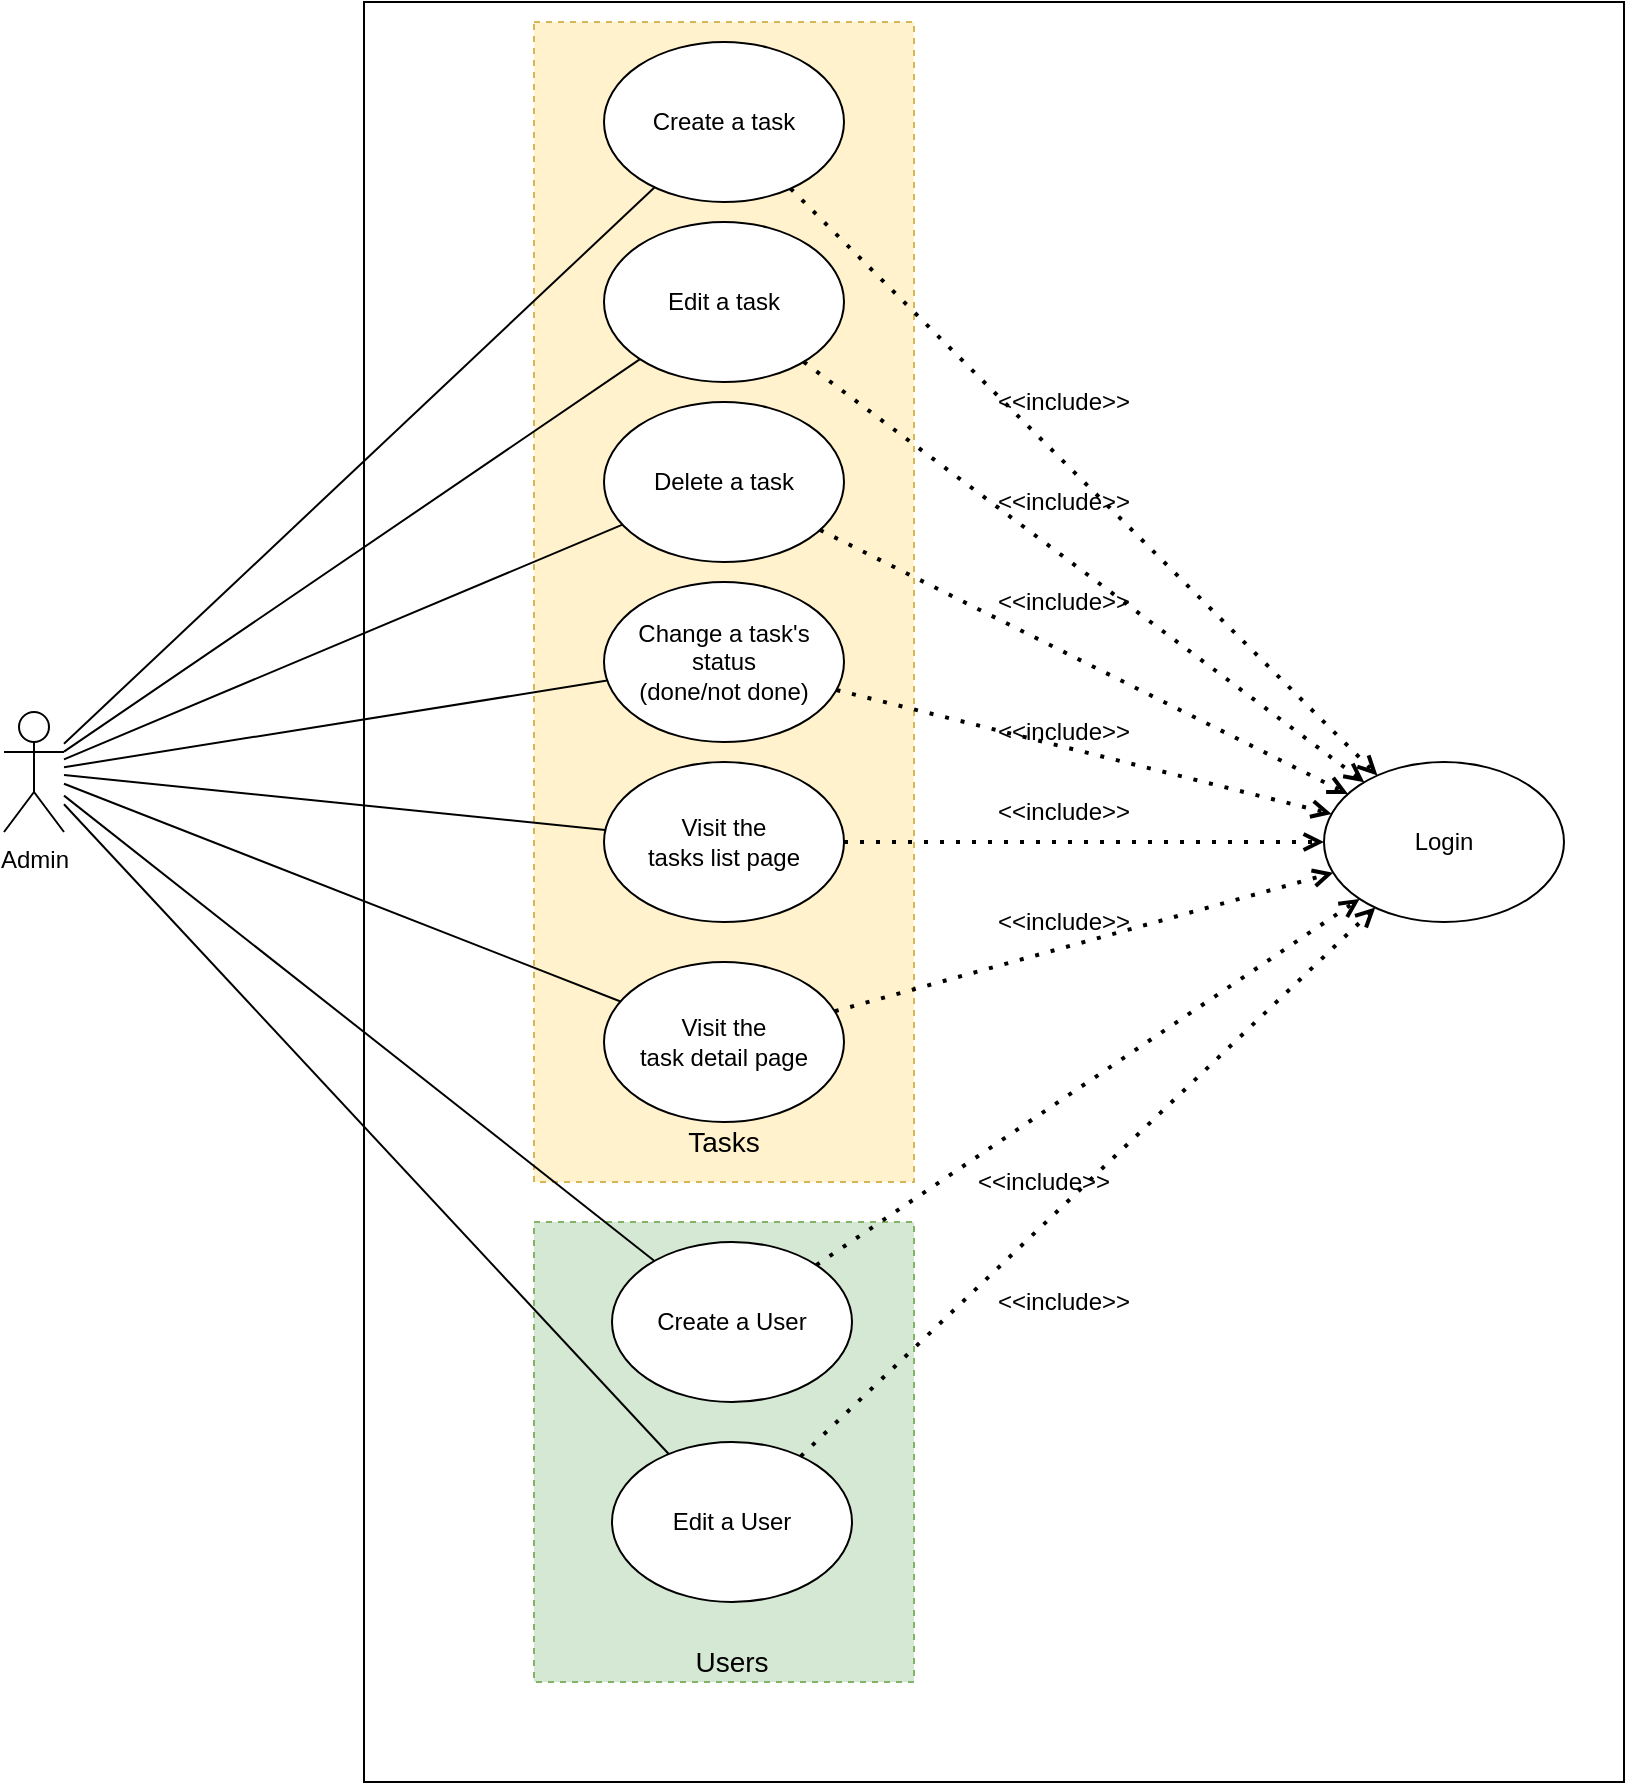 <mxfile version="13.7.3" type="device"><diagram id="B_X0dBh9j1_vFim6Fa3n" name="Page-1"><mxGraphModel dx="2234" dy="816" grid="1" gridSize="10" guides="1" tooltips="1" connect="1" arrows="1" fold="1" page="1" pageScale="1" pageWidth="827" pageHeight="1169" math="0" shadow="0"><root><mxCell id="0"/><mxCell id="1" parent="0"/><mxCell id="yyBldPOUutpvyGCd1Kn2-1" value="" style="rounded=0;whiteSpace=wrap;html=1;" vertex="1" parent="1"><mxGeometry x="270" y="190" width="630" height="890" as="geometry"/></mxCell><mxCell id="yyBldPOUutpvyGCd1Kn2-2" value="" style="rounded=0;whiteSpace=wrap;html=1;dashed=1;fillColor=#fff2cc;strokeColor=#d6b656;" vertex="1" parent="1"><mxGeometry x="355" y="200" width="190" height="580" as="geometry"/></mxCell><mxCell id="yyBldPOUutpvyGCd1Kn2-3" value="" style="rounded=0;whiteSpace=wrap;html=1;dashed=1;fillColor=#d5e8d4;strokeColor=#82b366;" vertex="1" parent="1"><mxGeometry x="355" y="800" width="190" height="230" as="geometry"/></mxCell><mxCell id="yyBldPOUutpvyGCd1Kn2-4" value="Admin" style="shape=umlActor;verticalLabelPosition=bottom;verticalAlign=top;html=1;outlineConnect=0;" vertex="1" parent="1"><mxGeometry x="90" y="545" width="30" height="60" as="geometry"/></mxCell><mxCell id="yyBldPOUutpvyGCd1Kn2-6" value="Create a User" style="ellipse;whiteSpace=wrap;html=1;" vertex="1" parent="1"><mxGeometry x="394" y="810" width="120" height="80" as="geometry"/></mxCell><mxCell id="yyBldPOUutpvyGCd1Kn2-7" value="Edit a User" style="ellipse;whiteSpace=wrap;html=1;" vertex="1" parent="1"><mxGeometry x="394" y="910" width="120" height="80" as="geometry"/></mxCell><mxCell id="yyBldPOUutpvyGCd1Kn2-8" value="Create a task" style="ellipse;whiteSpace=wrap;html=1;" vertex="1" parent="1"><mxGeometry x="390" y="210" width="120" height="80" as="geometry"/></mxCell><mxCell id="yyBldPOUutpvyGCd1Kn2-9" value="Edit a task" style="ellipse;whiteSpace=wrap;html=1;" vertex="1" parent="1"><mxGeometry x="390" y="300" width="120" height="80" as="geometry"/></mxCell><mxCell id="yyBldPOUutpvyGCd1Kn2-10" value="Delete a task" style="ellipse;whiteSpace=wrap;html=1;" vertex="1" parent="1"><mxGeometry x="390" y="390" width="120" height="80" as="geometry"/></mxCell><mxCell id="yyBldPOUutpvyGCd1Kn2-11" value="Change a task's status &lt;br&gt;(done/not done)" style="ellipse;whiteSpace=wrap;html=1;" vertex="1" parent="1"><mxGeometry x="390" y="480" width="120" height="80" as="geometry"/></mxCell><mxCell id="yyBldPOUutpvyGCd1Kn2-13" value="" style="endArrow=none;html=1;" edge="1" parent="1" source="yyBldPOUutpvyGCd1Kn2-4" target="yyBldPOUutpvyGCd1Kn2-8"><mxGeometry width="50" height="50" relative="1" as="geometry"><mxPoint x="210" y="400.588" as="sourcePoint"/><mxPoint x="376.308" y="317.415" as="targetPoint"/></mxGeometry></mxCell><mxCell id="yyBldPOUutpvyGCd1Kn2-14" value="" style="endArrow=none;html=1;" edge="1" parent="1" source="yyBldPOUutpvyGCd1Kn2-4" target="yyBldPOUutpvyGCd1Kn2-9"><mxGeometry width="50" height="50" relative="1" as="geometry"><mxPoint x="210" y="405.882" as="sourcePoint"/><mxPoint x="415.01" y="296.465" as="targetPoint"/></mxGeometry></mxCell><mxCell id="yyBldPOUutpvyGCd1Kn2-15" value="" style="endArrow=none;html=1;" edge="1" parent="1" source="yyBldPOUutpvyGCd1Kn2-4" target="yyBldPOUutpvyGCd1Kn2-10"><mxGeometry width="50" height="50" relative="1" as="geometry"><mxPoint x="210" y="411.176" as="sourcePoint"/><mxPoint x="425.01" y="306.465" as="targetPoint"/></mxGeometry></mxCell><mxCell id="yyBldPOUutpvyGCd1Kn2-16" value="" style="endArrow=none;html=1;" edge="1" parent="1" source="yyBldPOUutpvyGCd1Kn2-4" target="yyBldPOUutpvyGCd1Kn2-11"><mxGeometry width="50" height="50" relative="1" as="geometry"><mxPoint x="210" y="416.471" as="sourcePoint"/><mxPoint x="435.01" y="316.465" as="targetPoint"/></mxGeometry></mxCell><mxCell id="yyBldPOUutpvyGCd1Kn2-17" value="" style="endArrow=none;html=1;" edge="1" parent="1" source="yyBldPOUutpvyGCd1Kn2-4" target="yyBldPOUutpvyGCd1Kn2-7"><mxGeometry width="50" height="50" relative="1" as="geometry"><mxPoint x="250" y="441.176" as="sourcePoint"/><mxPoint x="445.01" y="326.465" as="targetPoint"/></mxGeometry></mxCell><mxCell id="yyBldPOUutpvyGCd1Kn2-18" value="" style="endArrow=none;html=1;" edge="1" parent="1" source="yyBldPOUutpvyGCd1Kn2-4" target="yyBldPOUutpvyGCd1Kn2-6"><mxGeometry width="50" height="50" relative="1" as="geometry"><mxPoint x="260" y="451.176" as="sourcePoint"/><mxPoint x="455.01" y="336.465" as="targetPoint"/></mxGeometry></mxCell><mxCell id="yyBldPOUutpvyGCd1Kn2-19" value="Users" style="text;html=1;strokeColor=none;fillColor=none;align=center;verticalAlign=middle;whiteSpace=wrap;rounded=0;dashed=1;fontSize=14;" vertex="1" parent="1"><mxGeometry x="414" y="1010" width="80" height="20" as="geometry"/></mxCell><mxCell id="yyBldPOUutpvyGCd1Kn2-20" value="Tasks" style="text;html=1;strokeColor=none;fillColor=none;align=center;verticalAlign=middle;whiteSpace=wrap;rounded=0;dashed=1;fontSize=14;" vertex="1" parent="1"><mxGeometry x="430" y="750" width="40" height="20" as="geometry"/></mxCell><mxCell id="yyBldPOUutpvyGCd1Kn2-21" value="Login" style="ellipse;whiteSpace=wrap;html=1;" vertex="1" parent="1"><mxGeometry x="750" y="570" width="120" height="80" as="geometry"/></mxCell><mxCell id="yyBldPOUutpvyGCd1Kn2-22" value="" style="endArrow=open;dashed=1;html=1;dashPattern=1 3;strokeWidth=2;startArrow=none;startFill=0;endFill=0;" edge="1" parent="1" source="yyBldPOUutpvyGCd1Kn2-7" target="yyBldPOUutpvyGCd1Kn2-21"><mxGeometry width="50" height="50" relative="1" as="geometry"><mxPoint x="444.009" y="724.986" as="sourcePoint"/><mxPoint x="700.979" y="415.01" as="targetPoint"/></mxGeometry></mxCell><mxCell id="yyBldPOUutpvyGCd1Kn2-23" value="" style="endArrow=open;dashed=1;html=1;dashPattern=1 3;strokeWidth=2;startArrow=none;startFill=0;endFill=0;" edge="1" parent="1" source="yyBldPOUutpvyGCd1Kn2-6" target="yyBldPOUutpvyGCd1Kn2-21"><mxGeometry width="50" height="50" relative="1" as="geometry"><mxPoint x="506.193" y="788.097" as="sourcePoint"/><mxPoint x="740.755" y="581.877" as="targetPoint"/></mxGeometry></mxCell><mxCell id="yyBldPOUutpvyGCd1Kn2-24" value="" style="endArrow=open;dashed=1;html=1;dashPattern=1 3;strokeWidth=2;startArrow=none;startFill=0;endFill=0;" edge="1" parent="1" source="yyBldPOUutpvyGCd1Kn2-11" target="yyBldPOUutpvyGCd1Kn2-21"><mxGeometry width="50" height="50" relative="1" as="geometry"><mxPoint x="516.151" y="694.439" as="sourcePoint"/><mxPoint x="730.845" y="575.558" as="targetPoint"/></mxGeometry></mxCell><mxCell id="yyBldPOUutpvyGCd1Kn2-25" value="" style="endArrow=open;dashed=1;html=1;dashPattern=1 3;strokeWidth=2;startArrow=none;startFill=0;endFill=0;" edge="1" parent="1" source="yyBldPOUutpvyGCd1Kn2-10" target="yyBldPOUutpvyGCd1Kn2-21"><mxGeometry width="50" height="50" relative="1" as="geometry"><mxPoint x="526.151" y="704.439" as="sourcePoint"/><mxPoint x="740.845" y="585.558" as="targetPoint"/></mxGeometry></mxCell><mxCell id="yyBldPOUutpvyGCd1Kn2-26" value="" style="endArrow=open;dashed=1;html=1;dashPattern=1 3;strokeWidth=2;startArrow=none;startFill=0;endFill=0;" edge="1" parent="1" source="yyBldPOUutpvyGCd1Kn2-9" target="yyBldPOUutpvyGCd1Kn2-21"><mxGeometry width="50" height="50" relative="1" as="geometry"><mxPoint x="536.151" y="714.439" as="sourcePoint"/><mxPoint x="750.845" y="595.558" as="targetPoint"/></mxGeometry></mxCell><mxCell id="yyBldPOUutpvyGCd1Kn2-27" value="" style="endArrow=open;dashed=1;html=1;dashPattern=1 3;strokeWidth=2;startArrow=none;startFill=0;endFill=0;" edge="1" parent="1" source="yyBldPOUutpvyGCd1Kn2-8" target="yyBldPOUutpvyGCd1Kn2-21"><mxGeometry width="50" height="50" relative="1" as="geometry"><mxPoint x="546.151" y="724.439" as="sourcePoint"/><mxPoint x="760.845" y="605.558" as="targetPoint"/></mxGeometry></mxCell><mxCell id="yyBldPOUutpvyGCd1Kn2-28" value="&amp;lt;&amp;lt;include&amp;gt;&amp;gt;" style="text;html=1;strokeColor=none;fillColor=none;align=center;verticalAlign=middle;whiteSpace=wrap;rounded=0;" vertex="1" parent="1"><mxGeometry x="600" y="380" width="40" height="20" as="geometry"/></mxCell><mxCell id="yyBldPOUutpvyGCd1Kn2-29" value="&amp;lt;&amp;lt;include&amp;gt;&amp;gt;" style="text;html=1;strokeColor=none;fillColor=none;align=center;verticalAlign=middle;whiteSpace=wrap;rounded=0;" vertex="1" parent="1"><mxGeometry x="600" y="430" width="40" height="20" as="geometry"/></mxCell><mxCell id="yyBldPOUutpvyGCd1Kn2-30" value="&amp;lt;&amp;lt;include&amp;gt;&amp;gt;" style="text;html=1;strokeColor=none;fillColor=none;align=center;verticalAlign=middle;whiteSpace=wrap;rounded=0;" vertex="1" parent="1"><mxGeometry x="600" y="480" width="40" height="20" as="geometry"/></mxCell><mxCell id="yyBldPOUutpvyGCd1Kn2-31" value="&amp;lt;&amp;lt;include&amp;gt;&amp;gt;" style="text;html=1;strokeColor=none;fillColor=none;align=center;verticalAlign=middle;whiteSpace=wrap;rounded=0;" vertex="1" parent="1"><mxGeometry x="600" y="545" width="40" height="20" as="geometry"/></mxCell><mxCell id="yyBldPOUutpvyGCd1Kn2-32" value="&amp;lt;&amp;lt;include&amp;gt;&amp;gt;" style="text;html=1;strokeColor=none;fillColor=none;align=center;verticalAlign=middle;whiteSpace=wrap;rounded=0;" vertex="1" parent="1"><mxGeometry x="600" y="585" width="40" height="20" as="geometry"/></mxCell><mxCell id="yyBldPOUutpvyGCd1Kn2-33" value="&amp;lt;&amp;lt;include&amp;gt;&amp;gt;" style="text;html=1;strokeColor=none;fillColor=none;align=center;verticalAlign=middle;whiteSpace=wrap;rounded=0;" vertex="1" parent="1"><mxGeometry x="600" y="640" width="40" height="20" as="geometry"/></mxCell><mxCell id="yyBldPOUutpvyGCd1Kn2-34" value="Visit the &lt;br&gt;tasks list page" style="ellipse;whiteSpace=wrap;html=1;" vertex="1" parent="1"><mxGeometry x="390" y="570" width="120" height="80" as="geometry"/></mxCell><mxCell id="yyBldPOUutpvyGCd1Kn2-35" value="Visit the &lt;br&gt;task detail page" style="ellipse;whiteSpace=wrap;html=1;" vertex="1" parent="1"><mxGeometry x="390" y="670" width="120" height="80" as="geometry"/></mxCell><mxCell id="yyBldPOUutpvyGCd1Kn2-36" value="" style="endArrow=open;dashed=1;html=1;dashPattern=1 3;strokeWidth=2;startArrow=none;startFill=0;endFill=0;" edge="1" parent="1" source="yyBldPOUutpvyGCd1Kn2-34" target="yyBldPOUutpvyGCd1Kn2-21"><mxGeometry width="50" height="50" relative="1" as="geometry"><mxPoint x="516.248" y="543.923" as="sourcePoint"/><mxPoint x="763.82" y="605.955" as="targetPoint"/></mxGeometry></mxCell><mxCell id="yyBldPOUutpvyGCd1Kn2-37" value="" style="endArrow=open;dashed=1;html=1;dashPattern=1 3;strokeWidth=2;startArrow=none;startFill=0;endFill=0;" edge="1" parent="1" source="yyBldPOUutpvyGCd1Kn2-35" target="yyBldPOUutpvyGCd1Kn2-21"><mxGeometry width="50" height="50" relative="1" as="geometry"><mxPoint x="519.988" y="615.8" as="sourcePoint"/><mxPoint x="760.013" y="619.167" as="targetPoint"/></mxGeometry></mxCell><mxCell id="yyBldPOUutpvyGCd1Kn2-38" value="&amp;lt;&amp;lt;include&amp;gt;&amp;gt;" style="text;html=1;strokeColor=none;fillColor=none;align=center;verticalAlign=middle;whiteSpace=wrap;rounded=0;" vertex="1" parent="1"><mxGeometry x="590" y="770" width="40" height="20" as="geometry"/></mxCell><mxCell id="yyBldPOUutpvyGCd1Kn2-39" value="&amp;lt;&amp;lt;include&amp;gt;&amp;gt;" style="text;html=1;strokeColor=none;fillColor=none;align=center;verticalAlign=middle;whiteSpace=wrap;rounded=0;" vertex="1" parent="1"><mxGeometry x="600" y="830" width="40" height="20" as="geometry"/></mxCell><mxCell id="yyBldPOUutpvyGCd1Kn2-40" value="" style="endArrow=none;html=1;" edge="1" parent="1" source="yyBldPOUutpvyGCd1Kn2-4" target="yyBldPOUutpvyGCd1Kn2-34"><mxGeometry width="50" height="50" relative="1" as="geometry"><mxPoint x="210" y="421.765" as="sourcePoint"/><mxPoint x="409.626" y="508.27" as="targetPoint"/></mxGeometry></mxCell><mxCell id="yyBldPOUutpvyGCd1Kn2-41" value="" style="endArrow=none;html=1;" edge="1" parent="1" source="yyBldPOUutpvyGCd1Kn2-4" target="yyBldPOUutpvyGCd1Kn2-35"><mxGeometry width="50" height="50" relative="1" as="geometry"><mxPoint x="210" y="427.647" as="sourcePoint"/><mxPoint x="422.248" y="598.91" as="targetPoint"/></mxGeometry></mxCell></root></mxGraphModel></diagram></mxfile>